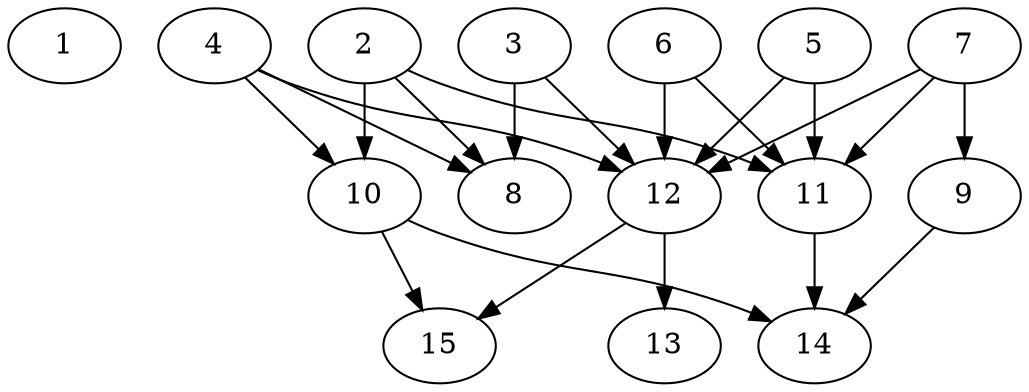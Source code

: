 // DAG automatically generated by daggen at Thu Oct  3 13:59:27 2019
// ./daggen --dot -n 15 --ccr 0.3 --fat 0.7 --regular 0.5 --density 0.6 --mindata 5242880 --maxdata 52428800 
digraph G {
  1 [size="68160853", alpha="0.04", expect_size="20448256"] 
  2 [size="159474347", alpha="0.11", expect_size="47842304"] 
  2 -> 8 [size ="47842304"]
  2 -> 10 [size ="47842304"]
  2 -> 11 [size ="47842304"]
  3 [size="78441813", alpha="0.01", expect_size="23532544"] 
  3 -> 8 [size ="23532544"]
  3 -> 12 [size ="23532544"]
  4 [size="25245013", alpha="0.11", expect_size="7573504"] 
  4 -> 8 [size ="7573504"]
  4 -> 10 [size ="7573504"]
  4 -> 12 [size ="7573504"]
  5 [size="132867413", alpha="0.10", expect_size="39860224"] 
  5 -> 11 [size ="39860224"]
  5 -> 12 [size ="39860224"]
  6 [size="30467413", alpha="0.18", expect_size="9140224"] 
  6 -> 11 [size ="9140224"]
  6 -> 12 [size ="9140224"]
  7 [size="42045440", alpha="0.02", expect_size="12613632"] 
  7 -> 9 [size ="12613632"]
  7 -> 11 [size ="12613632"]
  7 -> 12 [size ="12613632"]
  8 [size="88797867", alpha="0.10", expect_size="26639360"] 
  9 [size="60258987", alpha="0.08", expect_size="18077696"] 
  9 -> 14 [size ="18077696"]
  10 [size="147141973", alpha="0.15", expect_size="44142592"] 
  10 -> 14 [size ="44142592"]
  10 -> 15 [size ="44142592"]
  11 [size="121446400", alpha="0.01", expect_size="36433920"] 
  11 -> 14 [size ="36433920"]
  12 [size="154101760", alpha="0.20", expect_size="46230528"] 
  12 -> 13 [size ="46230528"]
  12 -> 15 [size ="46230528"]
  13 [size="86835200", alpha="0.01", expect_size="26050560"] 
  14 [size="92108800", alpha="0.07", expect_size="27632640"] 
  15 [size="20828160", alpha="0.02", expect_size="6248448"] 
}
